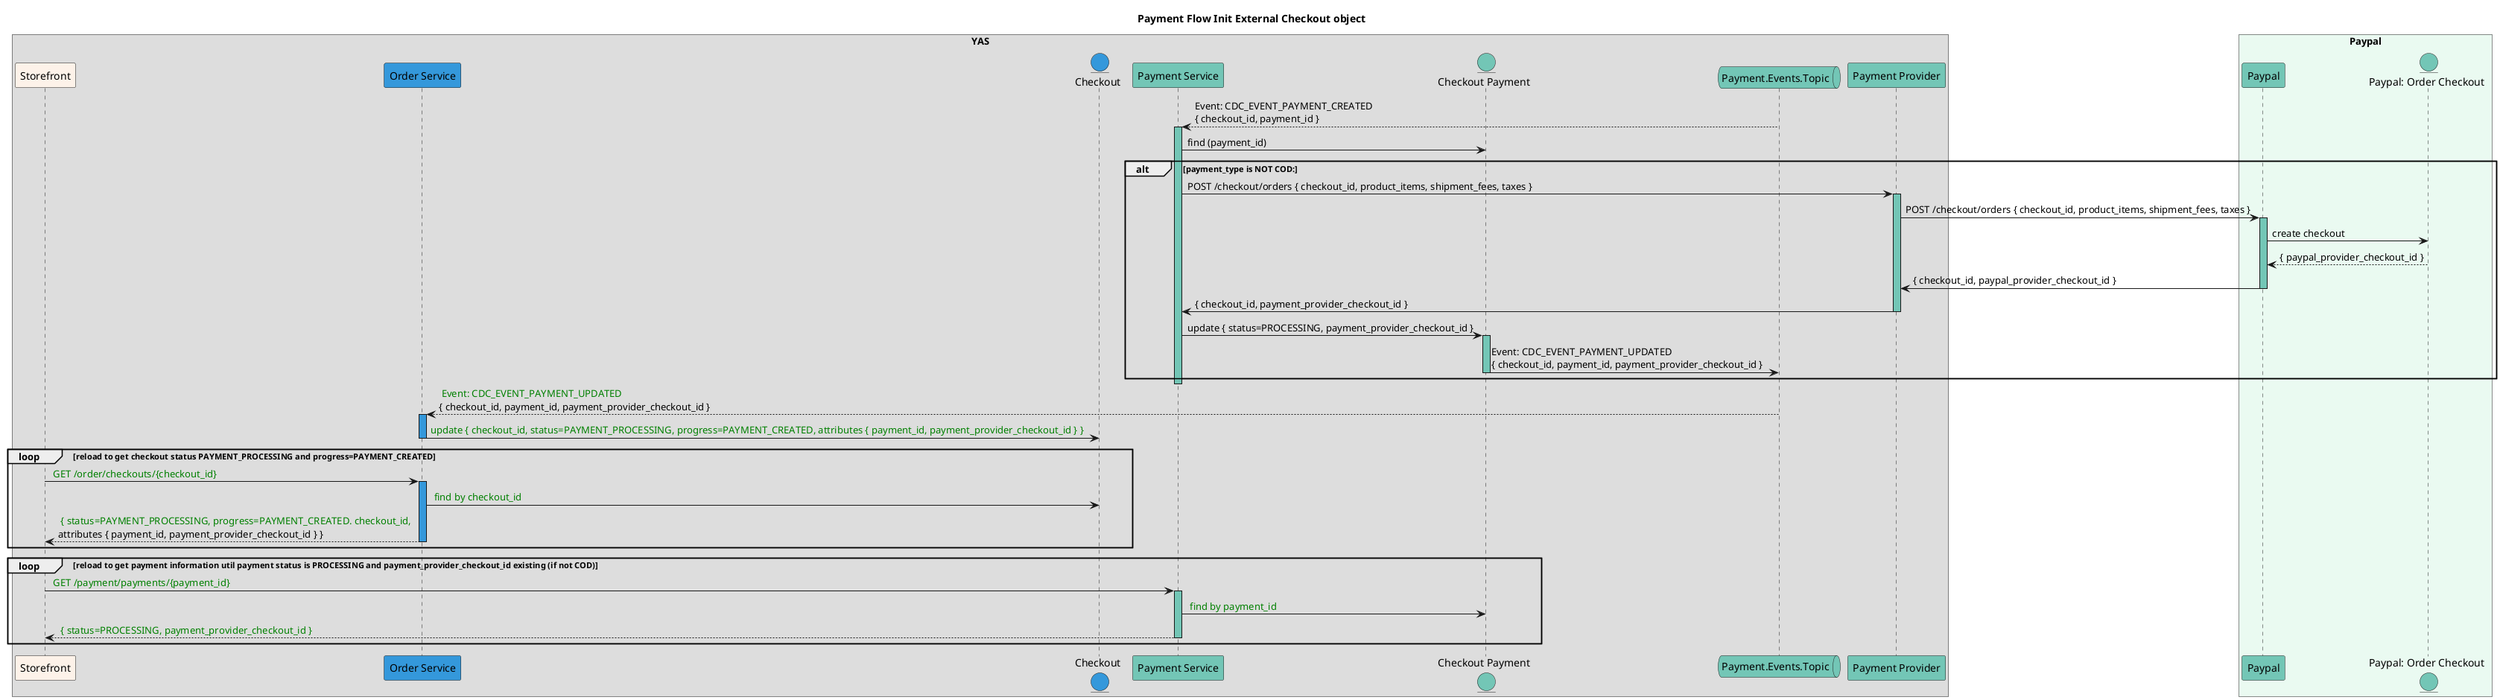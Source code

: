 @startuml Payment Flow: Init Payment Checkout on Paypal

title Payment Flow Init External Checkout object 

box YAS
  participant "Storefront" as storefront #fdf2e9   
  participant "Order Service" as order_service #3498db    
  entity "Checkout" as checkout #3498db
  participant "Payment Service" as payment_service #73c6b6
  entity "Checkout Payment" as checkout_payment #73c6b6
  queue "Payment.Events.Topic" as payment_topic #73c6b6
  participant "Payment Provider" as payment_provider #73c6b6
end box 

box "Paypal" #eafaf1
  participant "Paypal" as paypal #73c6b6
  entity "Paypal: Order Checkout" as paypal_provider_checkout #73c6b6
end box


payment_topic --> payment_service: Event: CDC_EVENT_PAYMENT_CREATED \n{ checkout_id, payment_id }
activate payment_service #73c6b6
  payment_service -> checkout_payment: find (payment_id)
  alt payment_type is NOT COD:
    payment_service  -> payment_provider: POST /checkout/orders { checkout_id, product_items, shipment_fees, taxes }
    activate payment_provider #73c6b6       
      payment_provider -> paypal: POST /checkout/orders { checkout_id, product_items, shipment_fees, taxes }
      activate paypal #73c6b6
        paypal -> paypal_provider_checkout: create checkout
        paypal <-- paypal_provider_checkout: { paypal_provider_checkout_id }
        paypal -> payment_provider: { checkout_id, paypal_provider_checkout_id }
      deactivate paypal
      payment_provider -> payment_service: { checkout_id, payment_provider_checkout_id }
    deactivate payment_provider
    payment_service -> checkout_payment: update { status=PROCESSING, payment_provider_checkout_id }
    activate checkout_payment #73c6b6 
      checkout_payment -> payment_topic: Event: CDC_EVENT_PAYMENT_UPDATED \n{ checkout_id, payment_id, payment_provider_checkout_id }
    deactivate checkout_payment    
  end 
deactivate payment_service
payment_topic --> order_service: <color:green> Event: CDC_EVENT_PAYMENT_UPDATED \n{ checkout_id, payment_id, payment_provider_checkout_id }
activate order_service #3498db
  order_service -> checkout: <color:green> update { checkout_id, status=PAYMENT_PROCESSING, progress=PAYMENT_CREATED, attributes { payment_id, payment_provider_checkout_id } }
deactivate order_service
 
loop  reload to get checkout status PAYMENT_PROCESSING and progress=PAYMENT_CREATED
  storefront -> order_service: <color:green> GET /order/checkouts/{checkout_id}
  activate order_service #3498db
    order_service -> checkout: <color:green> find by checkout_id
    storefront <-- order_service: <color:green> { status=PAYMENT_PROCESSING, progress=PAYMENT_CREATED. checkout_id, \nattributes { payment_id, payment_provider_checkout_id } }
  deactivate order_service
end 

loop reload to get payment information util payment status is PROCESSING and payment_provider_checkout_id existing (if not COD)
  storefront -> payment_service: <color:green> GET /payment/payments/{payment_id}
  activate payment_service #73c6b6
    payment_service -> checkout_payment: <color:green> find by payment_id
    storefront <-- payment_service: <color:green> { status=PROCESSING, payment_provider_checkout_id }
  deactivate payment_service
end 


@enduml